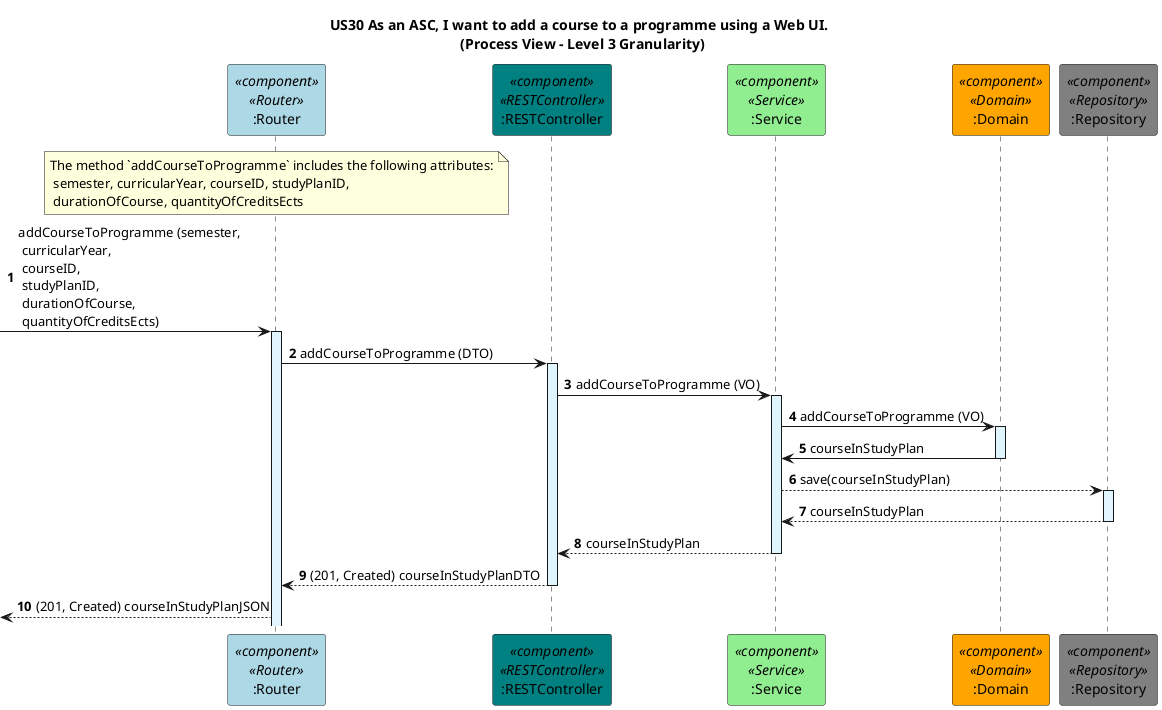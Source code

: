 @startuml

title US30 As an ASC, I want to add a course to a programme using a Web UI. \n (Process View - Level 3 Granularity)

autonumber


participant ":Router" as router <<component>> <<Router>> #lightblue
participant ":RESTController" as restController <<component>> <<RESTController>> #teal
participant ":Service" as service <<component>> <<Service>> #lightgreen
participant ":Domain" as domain <<component>> <<Domain>> #orange
participant ":Repository" as repository <<component>> <<Repository>> #grey


note over router: The method `addCourseToProgramme` includes the following attributes:\n semester, curricularYear, courseID, studyPlanID,\n durationOfCourse, quantityOfCreditsEcts

-> router: addCourseToProgramme (semester,\n curricularYear,\n courseID,\n studyPlanID,\n durationOfCourse,\n quantityOfCreditsEcts)
activate router #E1F5FE

router -> restController: addCourseToProgramme (DTO)
activate restController #E1F5FE

restController -> service: addCourseToProgramme (VO)
activate service #E1F5FE

service -> domain: addCourseToProgramme (VO)
activate domain #E1F5FE

domain -> service: courseInStudyPlan
deactivate domain

service --> repository: save(courseInStudyPlan)
activate repository #E1F5FE

repository --> service: courseInStudyPlan
deactivate repository

service --> restController: courseInStudyPlan
deactivate service

restController --> router: (201, Created) courseInStudyPlanDTO
deactivate restController

<-- router: (201, Created) courseInStudyPlanJSON

@enduml